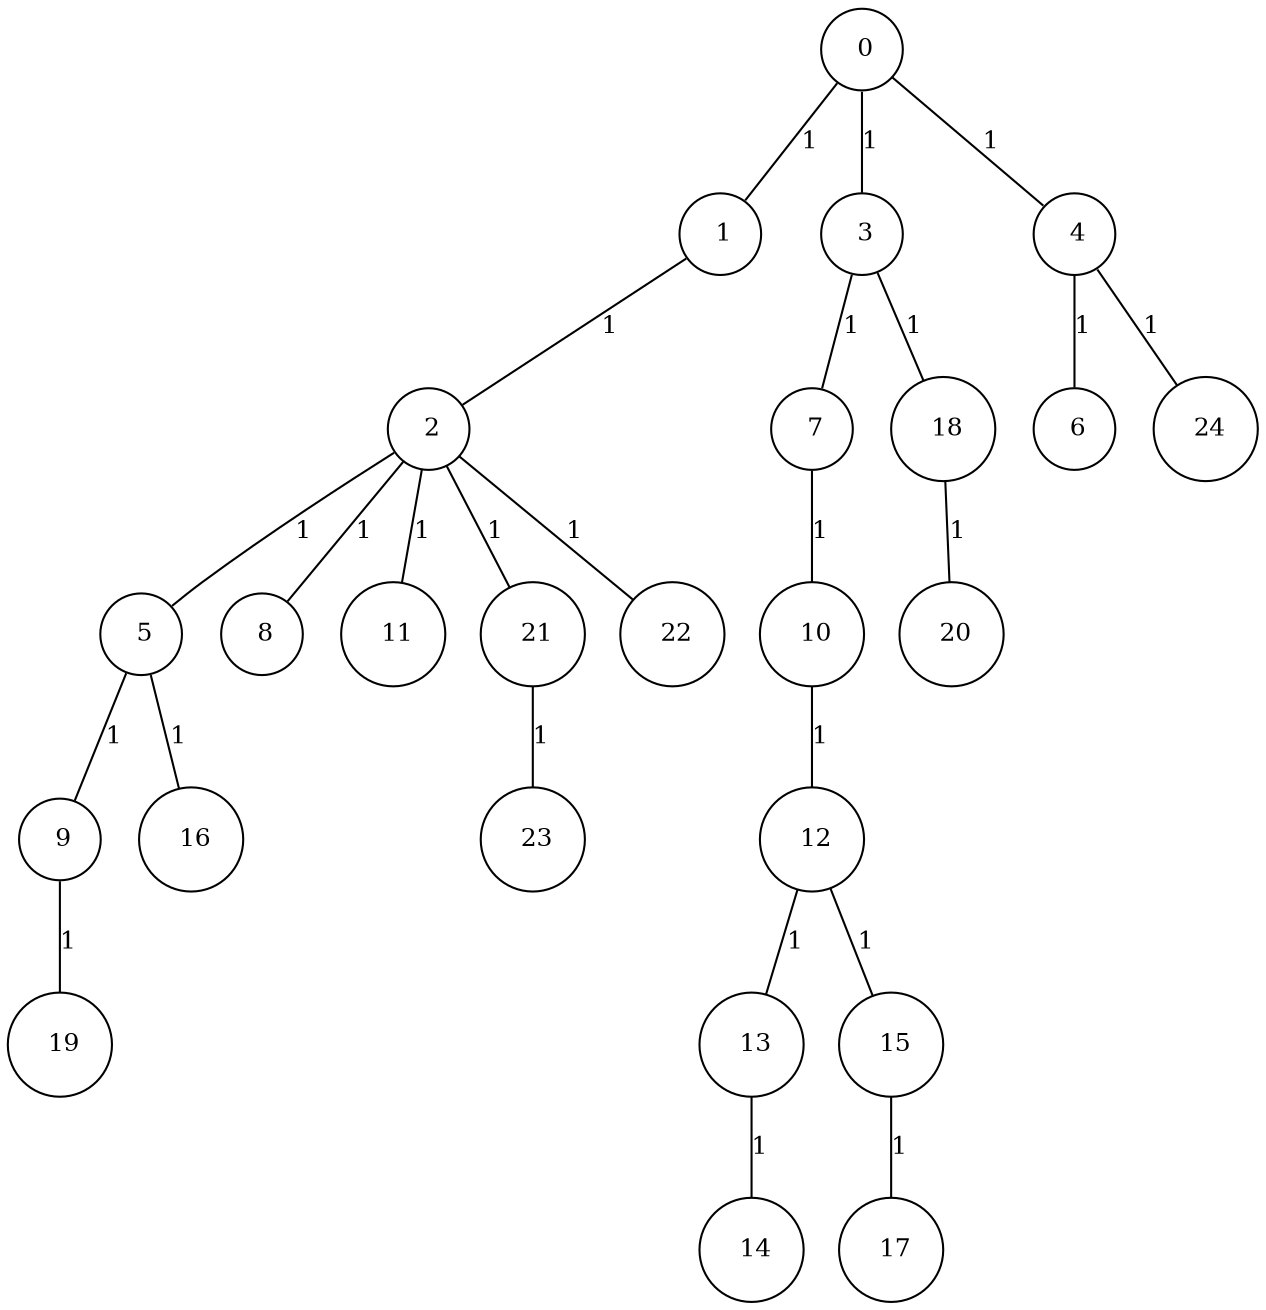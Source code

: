 graph G {
size="8.5,11;"
ratio = "expand;"
fixedsize="true;"
overlap="scale;"
node[shape=circle,width=.12,hight=.12,fontsize=12]
edge[fontsize=12]

0[label=" 0" color=black, pos="2.4276319,2.4995868!"];
1[label=" 1" color=black, pos="2.9287387,0.33100271!"];
2[label=" 2" color=black, pos="1.1609595,0.053763459!"];
3[label=" 3" color=black, pos="2.2425597,2.034214!"];
4[label=" 4" color=black, pos="0.29705092,2.447567!"];
5[label=" 5" color=black, pos="1.64632,1.637103!"];
6[label=" 6" color=black, pos="1.6721458,2.8890714!"];
7[label=" 7" color=black, pos="0.016509956,2.0606164!"];
8[label=" 8" color=black, pos="2.8955846,1.811789!"];
9[label=" 9" color=black, pos="0.015495576,1.7324672!"];
10[label=" 10" color=black, pos="0.2044663,0.16677441!"];
11[label=" 11" color=black, pos="0.58012089,0.29377771!"];
12[label=" 12" color=black, pos="0.28509386,1.1997183!"];
13[label=" 13" color=black, pos="0.50468536,0.63920456!"];
14[label=" 14" color=black, pos="1.0997162,0.50485255!"];
15[label=" 15" color=black, pos="1.8764221,1.560368!"];
16[label=" 16" color=black, pos="2.1256722,1.59633!"];
17[label=" 17" color=black, pos="0.51494871,1.3176228!"];
18[label=" 18" color=black, pos="0.1150278,1.166441!"];
19[label=" 19" color=black, pos="1.6853856,1.5723205!"];
20[label=" 20" color=black, pos="0.20156343,1.9018934!"];
21[label=" 21" color=black, pos="2.6088601,2.8830799!"];
22[label=" 22" color=black, pos="2.0693739,2.8248026!"];
23[label=" 23" color=black, pos="2.9534014,0.71780269!"];
24[label=" 24" color=black, pos="2.7573276,2.2202414!"];
0--1[label="1"]
0--3[label="1"]
0--4[label="1"]
1--2[label="1"]
2--5[label="1"]
2--8[label="1"]
2--11[label="1"]
2--21[label="1"]
2--22[label="1"]
3--7[label="1"]
3--18[label="1"]
4--6[label="1"]
4--24[label="1"]
5--9[label="1"]
5--16[label="1"]
7--10[label="1"]
9--19[label="1"]
10--12[label="1"]
12--13[label="1"]
12--15[label="1"]
13--14[label="1"]
15--17[label="1"]
18--20[label="1"]
21--23[label="1"]

}
